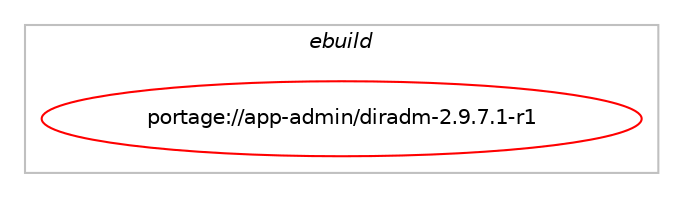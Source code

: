 digraph prolog {

# *************
# Graph options
# *************

newrank=true;
concentrate=true;
compound=true;
graph [rankdir=LR,fontname=Helvetica,fontsize=10,ranksep=1.5];#, ranksep=2.5, nodesep=0.2];
edge  [arrowhead=vee];
node  [fontname=Helvetica,fontsize=10];

# **********
# The ebuild
# **********

subgraph cluster_leftcol {
color=gray;
label=<<i>ebuild</i>>;
id [label="portage://app-admin/diradm-2.9.7.1-r1", color=red, width=4, href="../app-admin/diradm-2.9.7.1-r1.svg"];
}

# ****************
# The dependencies
# ****************

subgraph cluster_midcol {
color=gray;
label=<<i>dependencies</i>>;
subgraph cluster_compile {
fillcolor="#eeeeee";
style=filled;
label=<<i>compile</i>>;
# *** BEGIN UNKNOWN DEPENDENCY TYPE (TODO) ***
# id -> equal(use_conditional_group(positive,samba,portage://app-admin/diradm-2.9.7.1-r1,[package_dependency(portage://app-admin/diradm-2.9.7.1-r1,install,no,dev-perl,Crypt-SmbHash,none,[,,],[],[]),package_dependency(portage://app-admin/diradm-2.9.7.1-r1,install,no,net-fs,samba,greaterequal,[3.0.6,,,3.0.6],[],[])]))
# *** END UNKNOWN DEPENDENCY TYPE (TODO) ***

# *** BEGIN UNKNOWN DEPENDENCY TYPE (TODO) ***
# id -> equal(package_dependency(portage://app-admin/diradm-2.9.7.1-r1,install,no,app-shells,bash,none,[,,],any_different_slot,[]))
# *** END UNKNOWN DEPENDENCY TYPE (TODO) ***

# *** BEGIN UNKNOWN DEPENDENCY TYPE (TODO) ***
# id -> equal(package_dependency(portage://app-admin/diradm-2.9.7.1-r1,install,no,dev-lang,perl,none,[,,],[],[]))
# *** END UNKNOWN DEPENDENCY TYPE (TODO) ***

# *** BEGIN UNKNOWN DEPENDENCY TYPE (TODO) ***
# id -> equal(package_dependency(portage://app-admin/diradm-2.9.7.1-r1,install,no,net-nds,openldap,greaterequal,[2.3,,,2.3],[],[]))
# *** END UNKNOWN DEPENDENCY TYPE (TODO) ***

# *** BEGIN UNKNOWN DEPENDENCY TYPE (TODO) ***
# id -> equal(package_dependency(portage://app-admin/diradm-2.9.7.1-r1,install,no,sys-apps,coreutils,none,[,,],[],[]))
# *** END UNKNOWN DEPENDENCY TYPE (TODO) ***

# *** BEGIN UNKNOWN DEPENDENCY TYPE (TODO) ***
# id -> equal(package_dependency(portage://app-admin/diradm-2.9.7.1-r1,install,no,sys-apps,gawk,none,[,,],[],[]))
# *** END UNKNOWN DEPENDENCY TYPE (TODO) ***

# *** BEGIN UNKNOWN DEPENDENCY TYPE (TODO) ***
# id -> equal(package_dependency(portage://app-admin/diradm-2.9.7.1-r1,install,no,sys-apps,grep,none,[,,],[],[]))
# *** END UNKNOWN DEPENDENCY TYPE (TODO) ***

# *** BEGIN UNKNOWN DEPENDENCY TYPE (TODO) ***
# id -> equal(package_dependency(portage://app-admin/diradm-2.9.7.1-r1,install,no,sys-apps,sed,none,[,,],[],[]))
# *** END UNKNOWN DEPENDENCY TYPE (TODO) ***

# *** BEGIN UNKNOWN DEPENDENCY TYPE (TODO) ***
# id -> equal(package_dependency(portage://app-admin/diradm-2.9.7.1-r1,install,no,virtual,perl-MIME-Base64,none,[,,],[],[]))
# *** END UNKNOWN DEPENDENCY TYPE (TODO) ***

}
subgraph cluster_compileandrun {
fillcolor="#eeeeee";
style=filled;
label=<<i>compile and run</i>>;
}
subgraph cluster_run {
fillcolor="#eeeeee";
style=filled;
label=<<i>run</i>>;
# *** BEGIN UNKNOWN DEPENDENCY TYPE (TODO) ***
# id -> equal(use_conditional_group(positive,samba,portage://app-admin/diradm-2.9.7.1-r1,[package_dependency(portage://app-admin/diradm-2.9.7.1-r1,run,no,dev-perl,Crypt-SmbHash,none,[,,],[],[]),package_dependency(portage://app-admin/diradm-2.9.7.1-r1,run,no,net-fs,samba,greaterequal,[3.0.6,,,3.0.6],[],[])]))
# *** END UNKNOWN DEPENDENCY TYPE (TODO) ***

# *** BEGIN UNKNOWN DEPENDENCY TYPE (TODO) ***
# id -> equal(package_dependency(portage://app-admin/diradm-2.9.7.1-r1,run,no,app-shells,bash,none,[,,],any_different_slot,[]))
# *** END UNKNOWN DEPENDENCY TYPE (TODO) ***

# *** BEGIN UNKNOWN DEPENDENCY TYPE (TODO) ***
# id -> equal(package_dependency(portage://app-admin/diradm-2.9.7.1-r1,run,no,dev-lang,perl,none,[,,],[],[]))
# *** END UNKNOWN DEPENDENCY TYPE (TODO) ***

# *** BEGIN UNKNOWN DEPENDENCY TYPE (TODO) ***
# id -> equal(package_dependency(portage://app-admin/diradm-2.9.7.1-r1,run,no,net-nds,openldap,greaterequal,[2.3,,,2.3],[],[]))
# *** END UNKNOWN DEPENDENCY TYPE (TODO) ***

# *** BEGIN UNKNOWN DEPENDENCY TYPE (TODO) ***
# id -> equal(package_dependency(portage://app-admin/diradm-2.9.7.1-r1,run,no,sys-apps,coreutils,none,[,,],[],[]))
# *** END UNKNOWN DEPENDENCY TYPE (TODO) ***

# *** BEGIN UNKNOWN DEPENDENCY TYPE (TODO) ***
# id -> equal(package_dependency(portage://app-admin/diradm-2.9.7.1-r1,run,no,sys-apps,gawk,none,[,,],[],[]))
# *** END UNKNOWN DEPENDENCY TYPE (TODO) ***

# *** BEGIN UNKNOWN DEPENDENCY TYPE (TODO) ***
# id -> equal(package_dependency(portage://app-admin/diradm-2.9.7.1-r1,run,no,sys-apps,grep,none,[,,],[],[]))
# *** END UNKNOWN DEPENDENCY TYPE (TODO) ***

# *** BEGIN UNKNOWN DEPENDENCY TYPE (TODO) ***
# id -> equal(package_dependency(portage://app-admin/diradm-2.9.7.1-r1,run,no,sys-apps,sed,none,[,,],[],[]))
# *** END UNKNOWN DEPENDENCY TYPE (TODO) ***

# *** BEGIN UNKNOWN DEPENDENCY TYPE (TODO) ***
# id -> equal(package_dependency(portage://app-admin/diradm-2.9.7.1-r1,run,no,virtual,perl-MIME-Base64,none,[,,],[],[]))
# *** END UNKNOWN DEPENDENCY TYPE (TODO) ***

}
}

# **************
# The candidates
# **************

subgraph cluster_choices {
rank=same;
color=gray;
label=<<i>candidates</i>>;

}

}
